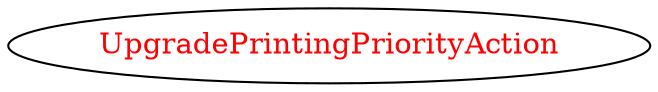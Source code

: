 digraph dependencyGraph {
 concentrate=true;
 ranksep="2.0";
 rankdir="LR"; 
 splines="ortho";
"UpgradePrintingPriorityAction" [fontcolor="red"];
}
